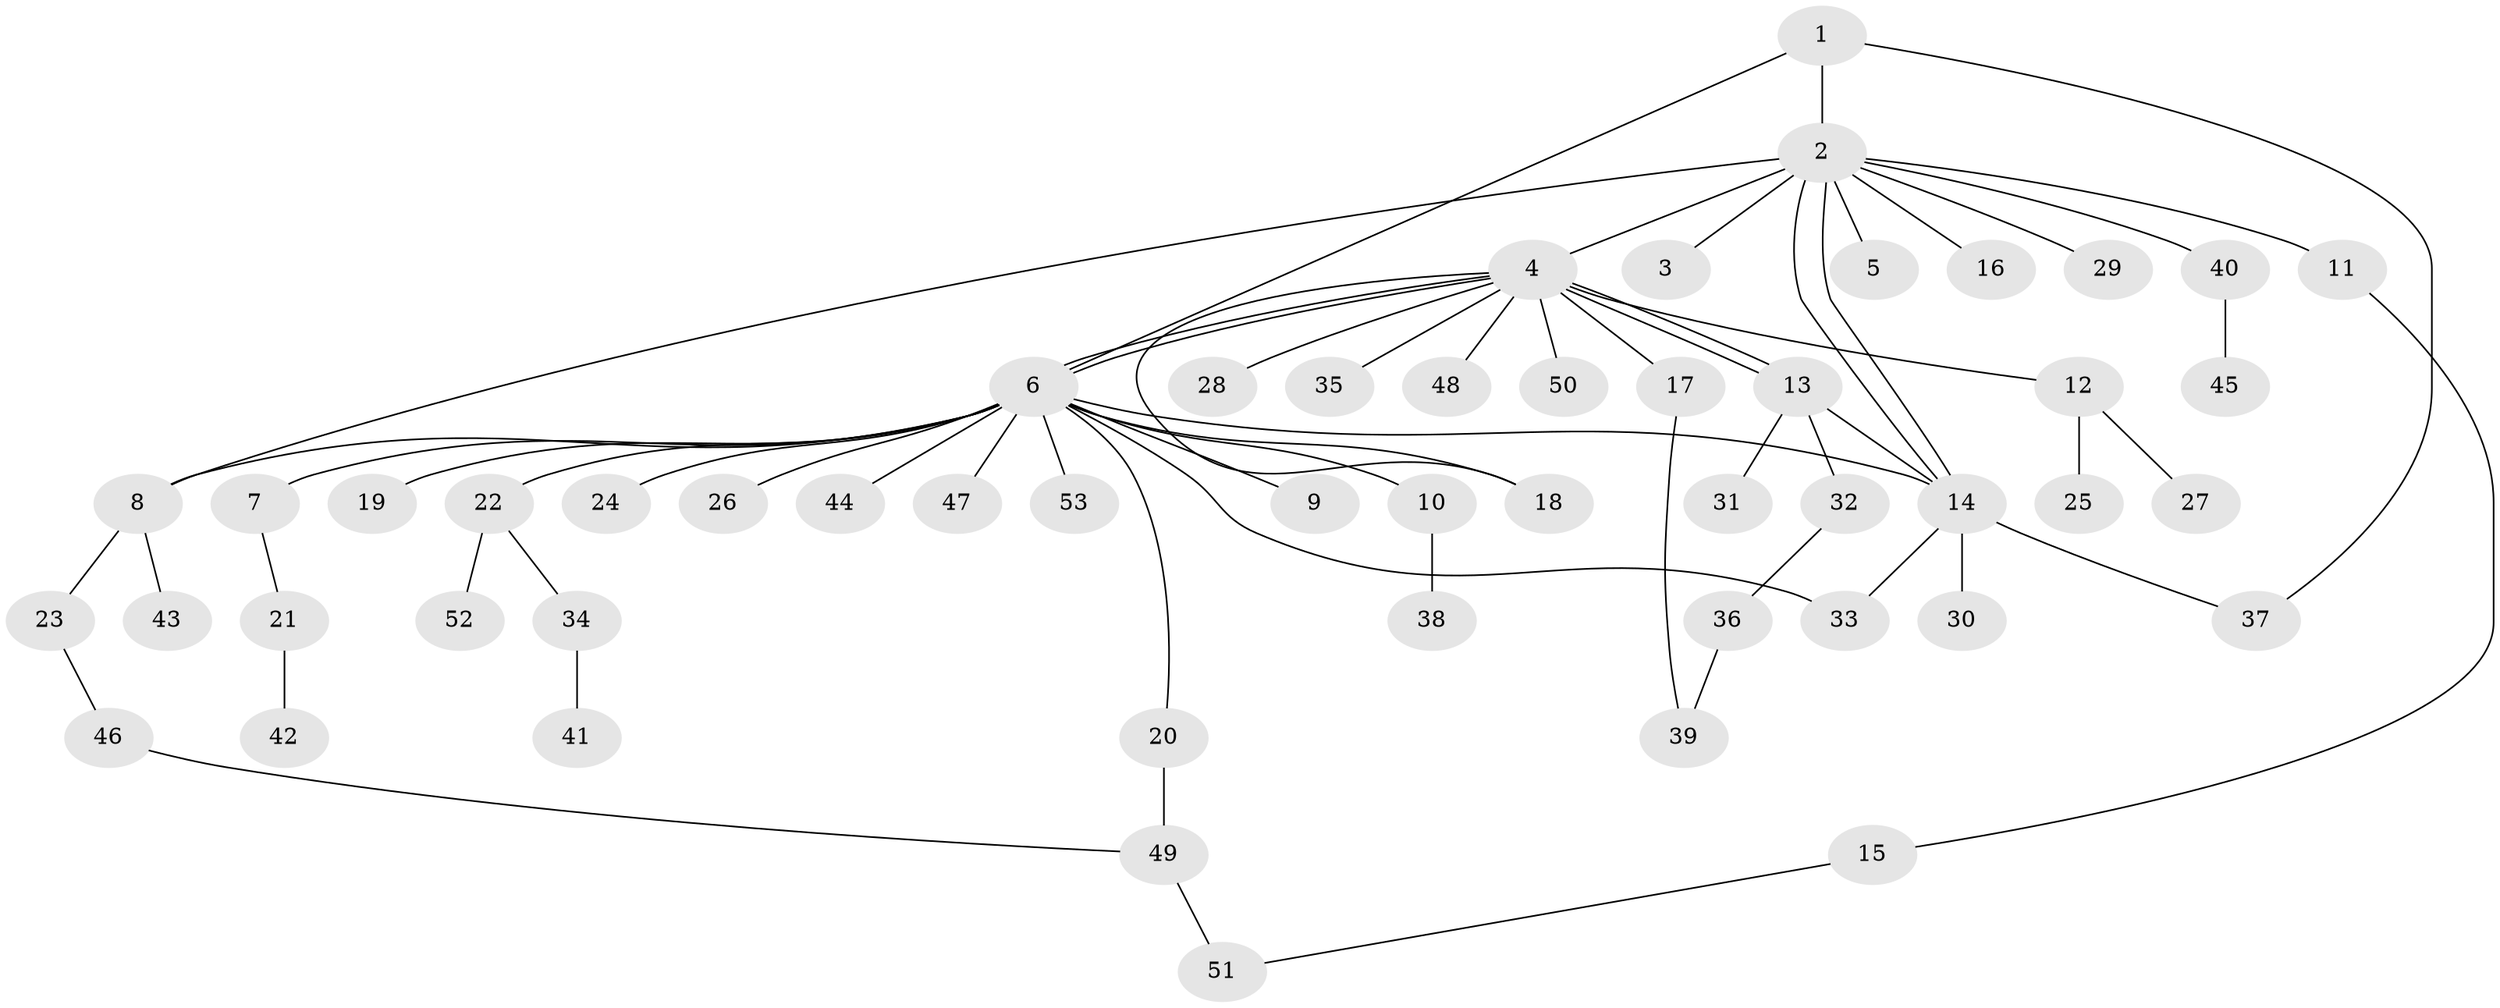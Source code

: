 // coarse degree distribution, {4: 0.07407407407407407, 6: 0.037037037037037035, 5: 0.037037037037037035, 1: 0.48148148148148145, 15: 0.037037037037037035, 2: 0.2222222222222222, 3: 0.1111111111111111}
// Generated by graph-tools (version 1.1) at 2025/50/03/04/25 22:50:43]
// undirected, 53 vertices, 65 edges
graph export_dot {
  node [color=gray90,style=filled];
  1;
  2;
  3;
  4;
  5;
  6;
  7;
  8;
  9;
  10;
  11;
  12;
  13;
  14;
  15;
  16;
  17;
  18;
  19;
  20;
  21;
  22;
  23;
  24;
  25;
  26;
  27;
  28;
  29;
  30;
  31;
  32;
  33;
  34;
  35;
  36;
  37;
  38;
  39;
  40;
  41;
  42;
  43;
  44;
  45;
  46;
  47;
  48;
  49;
  50;
  51;
  52;
  53;
  1 -- 2;
  1 -- 6;
  1 -- 37;
  2 -- 3;
  2 -- 4;
  2 -- 5;
  2 -- 8;
  2 -- 11;
  2 -- 14;
  2 -- 14;
  2 -- 16;
  2 -- 29;
  2 -- 40;
  4 -- 6;
  4 -- 6;
  4 -- 12;
  4 -- 13;
  4 -- 13;
  4 -- 17;
  4 -- 18;
  4 -- 28;
  4 -- 35;
  4 -- 48;
  4 -- 50;
  6 -- 7;
  6 -- 8;
  6 -- 9;
  6 -- 10;
  6 -- 14;
  6 -- 18;
  6 -- 19;
  6 -- 20;
  6 -- 22;
  6 -- 24;
  6 -- 26;
  6 -- 33;
  6 -- 44;
  6 -- 47;
  6 -- 53;
  7 -- 21;
  8 -- 23;
  8 -- 43;
  10 -- 38;
  11 -- 15;
  12 -- 25;
  12 -- 27;
  13 -- 14;
  13 -- 31;
  13 -- 32;
  14 -- 30;
  14 -- 33;
  14 -- 37;
  15 -- 51;
  17 -- 39;
  20 -- 49;
  21 -- 42;
  22 -- 34;
  22 -- 52;
  23 -- 46;
  32 -- 36;
  34 -- 41;
  36 -- 39;
  40 -- 45;
  46 -- 49;
  49 -- 51;
}
